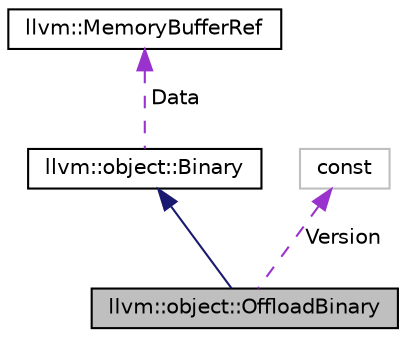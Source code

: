 digraph "llvm::object::OffloadBinary"
{
 // LATEX_PDF_SIZE
  bgcolor="transparent";
  edge [fontname="Helvetica",fontsize="10",labelfontname="Helvetica",labelfontsize="10"];
  node [fontname="Helvetica",fontsize="10",shape=record];
  Node1 [label="llvm::object::OffloadBinary",height=0.2,width=0.4,color="black", fillcolor="grey75", style="filled", fontcolor="black",tooltip="A simple binary serialization of an offloading file."];
  Node2 -> Node1 [dir="back",color="midnightblue",fontsize="10",style="solid",fontname="Helvetica"];
  Node2 [label="llvm::object::Binary",height=0.2,width=0.4,color="black",URL="$classllvm_1_1object_1_1Binary.html",tooltip=" "];
  Node3 -> Node2 [dir="back",color="darkorchid3",fontsize="10",style="dashed",label=" Data" ,fontname="Helvetica"];
  Node3 [label="llvm::MemoryBufferRef",height=0.2,width=0.4,color="black",URL="$classllvm_1_1MemoryBufferRef.html",tooltip=" "];
  Node4 -> Node1 [dir="back",color="darkorchid3",fontsize="10",style="dashed",label=" Version" ,fontname="Helvetica"];
  Node4 [label="const",height=0.2,width=0.4,color="grey75",tooltip=" "];
}
